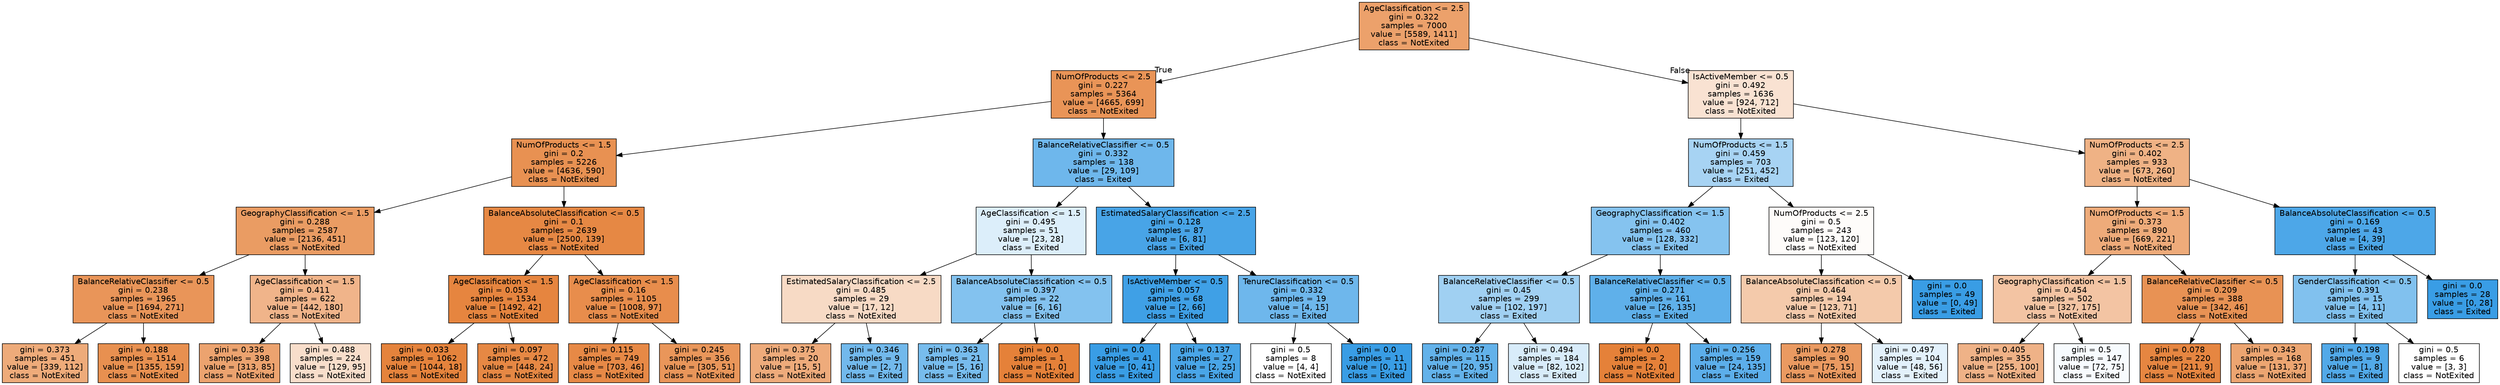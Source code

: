 digraph Tree {
    node [shape = box; style = "filled"; color = "black"; fontname = "helvetica";];
    edge [fontname = "helvetica";];
    0 [label = "AgeClassification <= 2.5\ngini = 0.322\nsamples = 7000\nvalue = [5589, 1411]\nclass = NotExited";fillcolor = "#eca16b";];
    1 [label = "NumOfProducts <= 2.5\ngini = 0.227\nsamples = 5364\nvalue = [4665, 699]\nclass = NotExited";fillcolor = "#e99457";];
    0 -> 1 [labeldistance = 2.5; labelangle = 45; headlabel = "True";];
    2 [label = "NumOfProducts <= 1.5\ngini = 0.2\nsamples = 5226\nvalue = [4636, 590]\nclass = NotExited";fillcolor = "#e89152";];
    1 -> 2;
    3 [label = "GeographyClassification <= 1.5\ngini = 0.288\nsamples = 2587\nvalue = [2136, 451]\nclass = NotExited";fillcolor = "#ea9c63";];
    2 -> 3;
    4 [label = "BalanceRelativeClassifier <= 0.5\ngini = 0.238\nsamples = 1965\nvalue = [1694, 271]\nclass = NotExited";fillcolor = "#e99559";];
    3 -> 4;
    5 [label = "gini = 0.373\nsamples = 451\nvalue = [339, 112]\nclass = NotExited";fillcolor = "#eeab7a";];
    4 -> 5;
    6 [label = "gini = 0.188\nsamples = 1514\nvalue = [1355, 159]\nclass = NotExited";fillcolor = "#e89050";];
    4 -> 6;
    7 [label = "AgeClassification <= 1.5\ngini = 0.411\nsamples = 622\nvalue = [442, 180]\nclass = NotExited";fillcolor = "#f0b48a";];
    3 -> 7;
    8 [label = "gini = 0.336\nsamples = 398\nvalue = [313, 85]\nclass = NotExited";fillcolor = "#eca36f";];
    7 -> 8;
    9 [label = "gini = 0.488\nsamples = 224\nvalue = [129, 95]\nclass = NotExited";fillcolor = "#f8decb";];
    7 -> 9;
    10 [label = "BalanceAbsoluteClassification <= 0.5\ngini = 0.1\nsamples = 2639\nvalue = [2500, 139]\nclass = NotExited";fillcolor = "#e68844";];
    2 -> 10;
    11 [label = "AgeClassification <= 1.5\ngini = 0.053\nsamples = 1534\nvalue = [1492, 42]\nclass = NotExited";fillcolor = "#e6853f";];
    10 -> 11;
    12 [label = "gini = 0.033\nsamples = 1062\nvalue = [1044, 18]\nclass = NotExited";fillcolor = "#e5833c";];
    11 -> 12;
    13 [label = "gini = 0.097\nsamples = 472\nvalue = [448, 24]\nclass = NotExited";fillcolor = "#e68844";];
    11 -> 13;
    14 [label = "AgeClassification <= 1.5\ngini = 0.16\nsamples = 1105\nvalue = [1008, 97]\nclass = NotExited";fillcolor = "#e88d4c";];
    10 -> 14;
    15 [label = "gini = 0.115\nsamples = 749\nvalue = [703, 46]\nclass = NotExited";fillcolor = "#e78946";];
    14 -> 15;
    16 [label = "gini = 0.245\nsamples = 356\nvalue = [305, 51]\nclass = NotExited";fillcolor = "#e9965a";];
    14 -> 16;
    17 [label = "BalanceRelativeClassifier <= 0.5\ngini = 0.332\nsamples = 138\nvalue = [29, 109]\nclass = Exited";fillcolor = "#6eb7ec";];
    1 -> 17;
    18 [label = "AgeClassification <= 1.5\ngini = 0.495\nsamples = 51\nvalue = [23, 28]\nclass = Exited";fillcolor = "#dceefa";];
    17 -> 18;
    19 [label = "EstimatedSalaryClassification <= 2.5\ngini = 0.485\nsamples = 29\nvalue = [17, 12]\nclass = NotExited";fillcolor = "#f7dac5";];
    18 -> 19;
    20 [label = "gini = 0.375\nsamples = 20\nvalue = [15, 5]\nclass = NotExited";fillcolor = "#eeab7b";];
    19 -> 20;
    21 [label = "gini = 0.346\nsamples = 9\nvalue = [2, 7]\nclass = Exited";fillcolor = "#72b9ec";];
    19 -> 21;
    22 [label = "BalanceAbsoluteClassification <= 0.5\ngini = 0.397\nsamples = 22\nvalue = [6, 16]\nclass = Exited";fillcolor = "#83c2ef";];
    18 -> 22;
    23 [label = "gini = 0.363\nsamples = 21\nvalue = [5, 16]\nclass = Exited";fillcolor = "#77bced";];
    22 -> 23;
    24 [label = "gini = 0.0\nsamples = 1\nvalue = [1, 0]\nclass = NotExited";fillcolor = "#e58139";];
    22 -> 24;
    25 [label = "EstimatedSalaryClassification <= 2.5\ngini = 0.128\nsamples = 87\nvalue = [6, 81]\nclass = Exited";fillcolor = "#48a4e7";];
    17 -> 25;
    26 [label = "IsActiveMember <= 0.5\ngini = 0.057\nsamples = 68\nvalue = [2, 66]\nclass = Exited";fillcolor = "#3fa0e6";];
    25 -> 26;
    27 [label = "gini = 0.0\nsamples = 41\nvalue = [0, 41]\nclass = Exited";fillcolor = "#399de5";];
    26 -> 27;
    28 [label = "gini = 0.137\nsamples = 27\nvalue = [2, 25]\nclass = Exited";fillcolor = "#49a5e7";];
    26 -> 28;
    29 [label = "TenureClassification <= 0.5\ngini = 0.332\nsamples = 19\nvalue = [4, 15]\nclass = Exited";fillcolor = "#6eb7ec";];
    25 -> 29;
    30 [label = "gini = 0.5\nsamples = 8\nvalue = [4, 4]\nclass = NotExited";fillcolor = "#ffffff";];
    29 -> 30;
    31 [label = "gini = 0.0\nsamples = 11\nvalue = [0, 11]\nclass = Exited";fillcolor = "#399de5";];
    29 -> 31;
    32 [label = "IsActiveMember <= 0.5\ngini = 0.492\nsamples = 1636\nvalue = [924, 712]\nclass = NotExited";fillcolor = "#f9e2d2";];
    0 -> 32 [labeldistance = 2.5; labelangle = -45; headlabel = "False";];
    33 [label = "NumOfProducts <= 1.5\ngini = 0.459\nsamples = 703\nvalue = [251, 452]\nclass = Exited";fillcolor = "#a7d3f3";];
    32 -> 33;
    34 [label = "GeographyClassification <= 1.5\ngini = 0.402\nsamples = 460\nvalue = [128, 332]\nclass = Exited";fillcolor = "#85c3ef";];
    33 -> 34;
    35 [label = "BalanceRelativeClassifier <= 0.5\ngini = 0.45\nsamples = 299\nvalue = [102, 197]\nclass = Exited";fillcolor = "#a0d0f2";];
    34 -> 35;
    36 [label = "gini = 0.287\nsamples = 115\nvalue = [20, 95]\nclass = Exited";fillcolor = "#63b2ea";];
    35 -> 36;
    37 [label = "gini = 0.494\nsamples = 184\nvalue = [82, 102]\nclass = Exited";fillcolor = "#d8ecfa";];
    35 -> 37;
    38 [label = "BalanceRelativeClassifier <= 0.5\ngini = 0.271\nsamples = 161\nvalue = [26, 135]\nclass = Exited";fillcolor = "#5fb0ea";];
    34 -> 38;
    39 [label = "gini = 0.0\nsamples = 2\nvalue = [2, 0]\nclass = NotExited";fillcolor = "#e58139";];
    38 -> 39;
    40 [label = "gini = 0.256\nsamples = 159\nvalue = [24, 135]\nclass = Exited";fillcolor = "#5caeea";];
    38 -> 40;
    41 [label = "NumOfProducts <= 2.5\ngini = 0.5\nsamples = 243\nvalue = [123, 120]\nclass = NotExited";fillcolor = "#fefcfa";];
    33 -> 41;
    42 [label = "BalanceAbsoluteClassification <= 0.5\ngini = 0.464\nsamples = 194\nvalue = [123, 71]\nclass = NotExited";fillcolor = "#f4caab";];
    41 -> 42;
    43 [label = "gini = 0.278\nsamples = 90\nvalue = [75, 15]\nclass = NotExited";fillcolor = "#ea9a61";];
    42 -> 43;
    44 [label = "gini = 0.497\nsamples = 104\nvalue = [48, 56]\nclass = Exited";fillcolor = "#e3f1fb";];
    42 -> 44;
    45 [label = "gini = 0.0\nsamples = 49\nvalue = [0, 49]\nclass = Exited";fillcolor = "#399de5";];
    41 -> 45;
    46 [label = "NumOfProducts <= 2.5\ngini = 0.402\nsamples = 933\nvalue = [673, 260]\nclass = NotExited";fillcolor = "#efb285";];
    32 -> 46;
    47 [label = "NumOfProducts <= 1.5\ngini = 0.373\nsamples = 890\nvalue = [669, 221]\nclass = NotExited";fillcolor = "#eeab7a";];
    46 -> 47;
    48 [label = "GeographyClassification <= 1.5\ngini = 0.454\nsamples = 502\nvalue = [327, 175]\nclass = NotExited";fillcolor = "#f3c4a3";];
    47 -> 48;
    49 [label = "gini = 0.405\nsamples = 355\nvalue = [255, 100]\nclass = NotExited";fillcolor = "#efb287";];
    48 -> 49;
    50 [label = "gini = 0.5\nsamples = 147\nvalue = [72, 75]\nclass = Exited";fillcolor = "#f7fbfe";];
    48 -> 50;
    51 [label = "BalanceRelativeClassifier <= 0.5\ngini = 0.209\nsamples = 388\nvalue = [342, 46]\nclass = NotExited";fillcolor = "#e89254";];
    47 -> 51;
    52 [label = "gini = 0.078\nsamples = 220\nvalue = [211, 9]\nclass = NotExited";fillcolor = "#e68641";];
    51 -> 52;
    53 [label = "gini = 0.343\nsamples = 168\nvalue = [131, 37]\nclass = NotExited";fillcolor = "#eca571";];
    51 -> 53;
    54 [label = "BalanceAbsoluteClassification <= 0.5\ngini = 0.169\nsamples = 43\nvalue = [4, 39]\nclass = Exited";fillcolor = "#4da7e8";];
    46 -> 54;
    55 [label = "GenderClassification <= 0.5\ngini = 0.391\nsamples = 15\nvalue = [4, 11]\nclass = Exited";fillcolor = "#81c1ee";];
    54 -> 55;
    56 [label = "gini = 0.198\nsamples = 9\nvalue = [1, 8]\nclass = Exited";fillcolor = "#52a9e8";];
    55 -> 56;
    57 [label = "gini = 0.5\nsamples = 6\nvalue = [3, 3]\nclass = NotExited";fillcolor = "#ffffff";];
    55 -> 57;
    58 [label = "gini = 0.0\nsamples = 28\nvalue = [0, 28]\nclass = Exited";fillcolor = "#399de5";];
    54 -> 58;
}